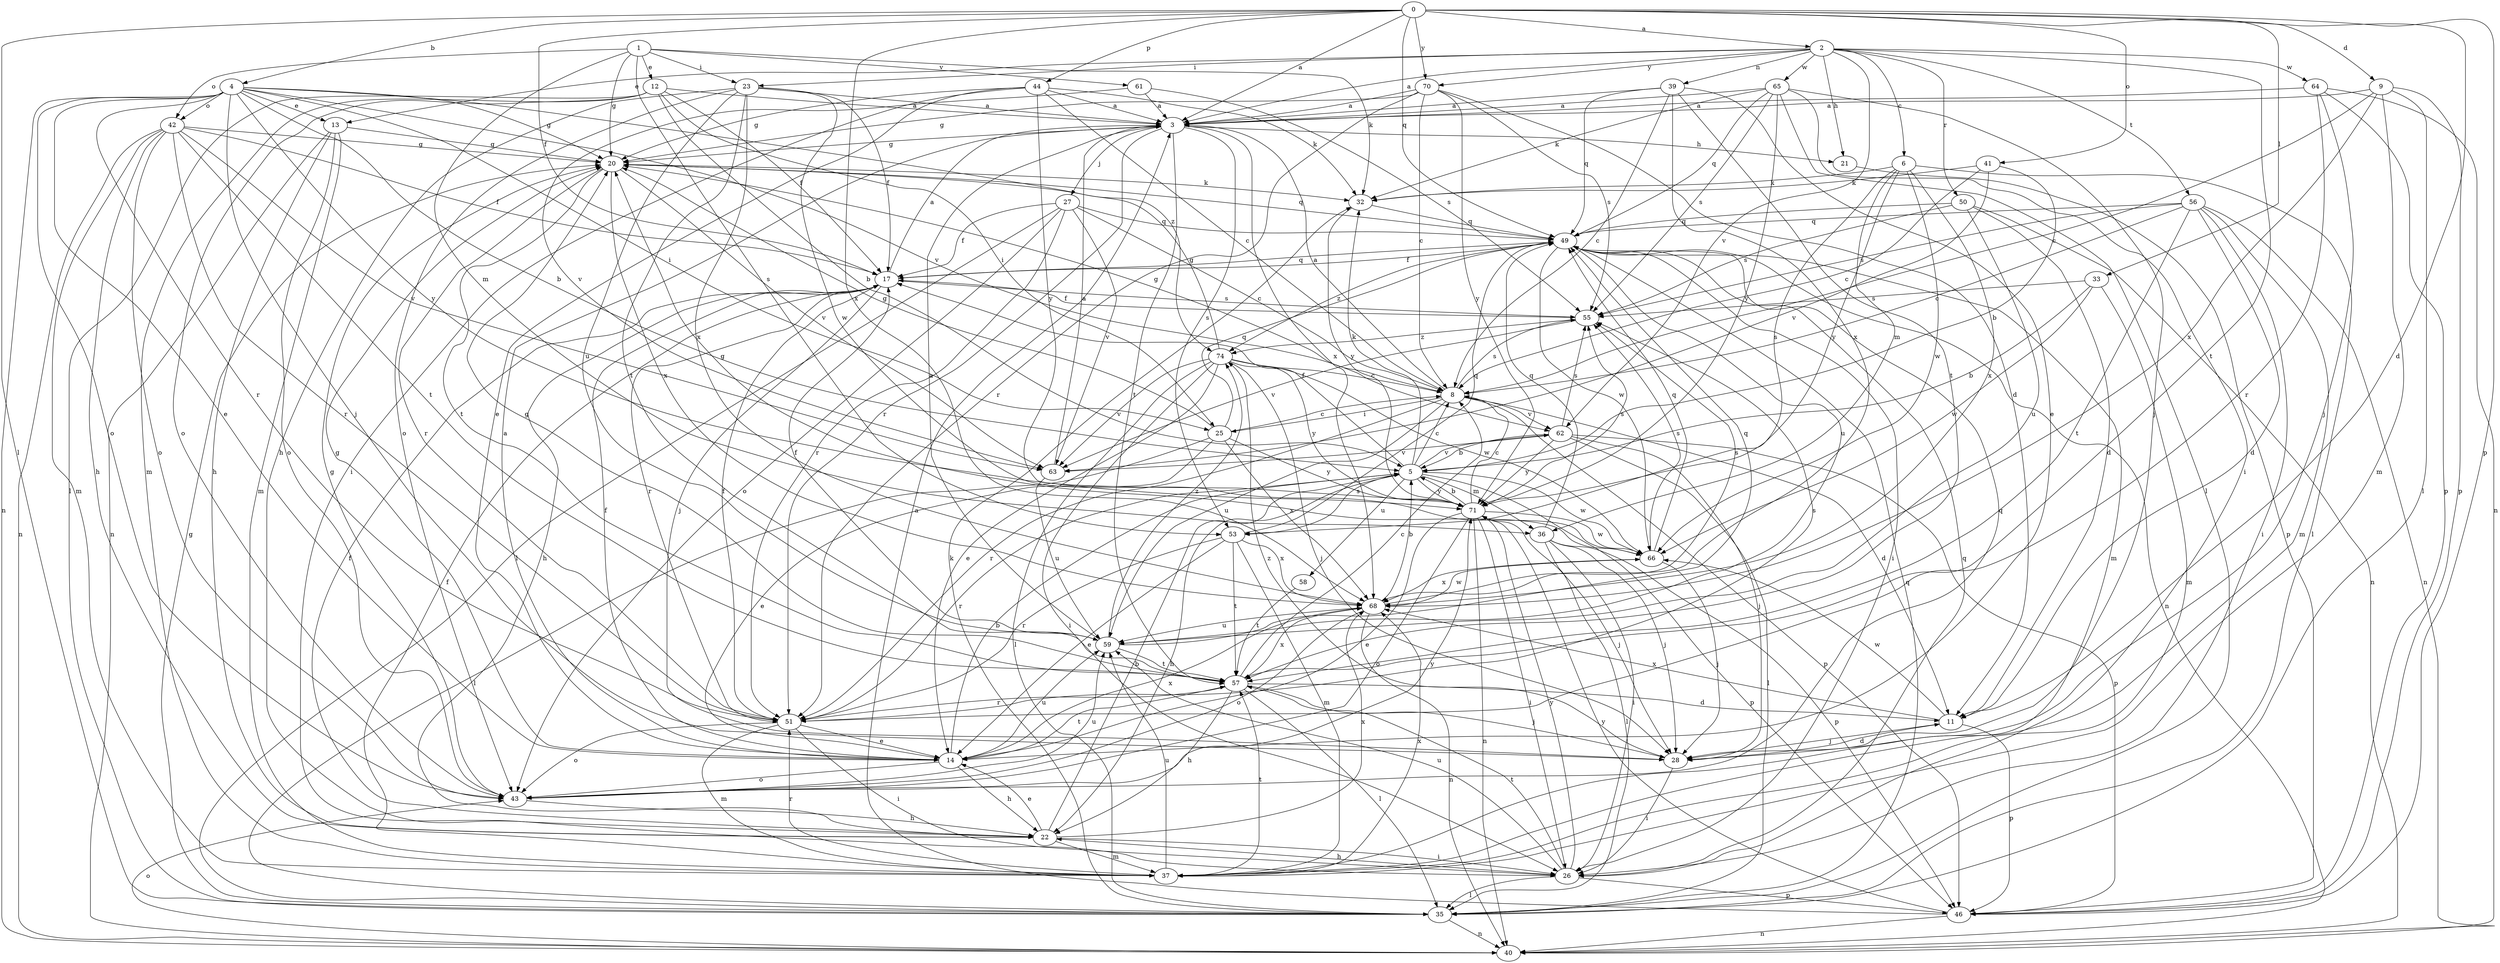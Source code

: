 strict digraph  {
0;
1;
2;
3;
4;
5;
6;
8;
9;
11;
12;
13;
14;
17;
20;
21;
22;
23;
25;
26;
27;
28;
32;
33;
35;
36;
37;
39;
40;
41;
42;
43;
44;
46;
49;
50;
51;
53;
55;
56;
57;
58;
59;
61;
62;
63;
64;
65;
66;
68;
70;
71;
74;
0 -> 2  [label=a];
0 -> 3  [label=a];
0 -> 4  [label=b];
0 -> 9  [label=d];
0 -> 11  [label=d];
0 -> 17  [label=f];
0 -> 33  [label=l];
0 -> 35  [label=l];
0 -> 41  [label=o];
0 -> 44  [label=p];
0 -> 46  [label=p];
0 -> 49  [label=q];
0 -> 68  [label=x];
0 -> 70  [label=y];
1 -> 12  [label=e];
1 -> 20  [label=g];
1 -> 23  [label=i];
1 -> 32  [label=k];
1 -> 36  [label=m];
1 -> 42  [label=o];
1 -> 53  [label=s];
1 -> 61  [label=v];
2 -> 3  [label=a];
2 -> 6  [label=c];
2 -> 13  [label=e];
2 -> 21  [label=h];
2 -> 23  [label=i];
2 -> 39  [label=n];
2 -> 50  [label=r];
2 -> 56  [label=t];
2 -> 57  [label=t];
2 -> 62  [label=v];
2 -> 64  [label=w];
2 -> 65  [label=w];
2 -> 70  [label=y];
3 -> 20  [label=g];
3 -> 21  [label=h];
3 -> 27  [label=j];
3 -> 51  [label=r];
3 -> 53  [label=s];
3 -> 57  [label=t];
3 -> 68  [label=x];
4 -> 5  [label=b];
4 -> 13  [label=e];
4 -> 14  [label=e];
4 -> 20  [label=g];
4 -> 25  [label=i];
4 -> 28  [label=j];
4 -> 40  [label=n];
4 -> 42  [label=o];
4 -> 43  [label=o];
4 -> 51  [label=r];
4 -> 62  [label=v];
4 -> 71  [label=y];
4 -> 74  [label=z];
5 -> 8  [label=c];
5 -> 17  [label=f];
5 -> 22  [label=h];
5 -> 32  [label=k];
5 -> 36  [label=m];
5 -> 46  [label=p];
5 -> 51  [label=r];
5 -> 53  [label=s];
5 -> 58  [label=u];
5 -> 62  [label=v];
5 -> 66  [label=w];
5 -> 71  [label=y];
6 -> 32  [label=k];
6 -> 35  [label=l];
6 -> 36  [label=m];
6 -> 53  [label=s];
6 -> 66  [label=w];
6 -> 68  [label=x];
6 -> 71  [label=y];
8 -> 3  [label=a];
8 -> 11  [label=d];
8 -> 20  [label=g];
8 -> 25  [label=i];
8 -> 46  [label=p];
8 -> 51  [label=r];
8 -> 55  [label=s];
8 -> 59  [label=u];
8 -> 62  [label=v];
9 -> 3  [label=a];
9 -> 8  [label=c];
9 -> 35  [label=l];
9 -> 37  [label=m];
9 -> 46  [label=p];
9 -> 68  [label=x];
11 -> 28  [label=j];
11 -> 46  [label=p];
11 -> 66  [label=w];
11 -> 68  [label=x];
12 -> 3  [label=a];
12 -> 5  [label=b];
12 -> 17  [label=f];
12 -> 25  [label=i];
12 -> 35  [label=l];
12 -> 37  [label=m];
12 -> 43  [label=o];
13 -> 20  [label=g];
13 -> 22  [label=h];
13 -> 37  [label=m];
13 -> 40  [label=n];
13 -> 43  [label=o];
14 -> 3  [label=a];
14 -> 5  [label=b];
14 -> 17  [label=f];
14 -> 20  [label=g];
14 -> 22  [label=h];
14 -> 43  [label=o];
14 -> 57  [label=t];
14 -> 59  [label=u];
14 -> 68  [label=x];
17 -> 3  [label=a];
17 -> 22  [label=h];
17 -> 28  [label=j];
17 -> 49  [label=q];
17 -> 51  [label=r];
17 -> 55  [label=s];
20 -> 32  [label=k];
20 -> 49  [label=q];
20 -> 51  [label=r];
20 -> 57  [label=t];
20 -> 63  [label=v];
20 -> 68  [label=x];
21 -> 46  [label=p];
22 -> 5  [label=b];
22 -> 14  [label=e];
22 -> 17  [label=f];
22 -> 26  [label=i];
22 -> 37  [label=m];
22 -> 68  [label=x];
23 -> 3  [label=a];
23 -> 17  [label=f];
23 -> 22  [label=h];
23 -> 43  [label=o];
23 -> 57  [label=t];
23 -> 59  [label=u];
23 -> 66  [label=w];
23 -> 68  [label=x];
25 -> 8  [label=c];
25 -> 14  [label=e];
25 -> 20  [label=g];
25 -> 35  [label=l];
25 -> 49  [label=q];
25 -> 68  [label=x];
25 -> 71  [label=y];
26 -> 22  [label=h];
26 -> 35  [label=l];
26 -> 46  [label=p];
26 -> 49  [label=q];
26 -> 57  [label=t];
26 -> 59  [label=u];
26 -> 71  [label=y];
27 -> 8  [label=c];
27 -> 17  [label=f];
27 -> 35  [label=l];
27 -> 43  [label=o];
27 -> 49  [label=q];
27 -> 51  [label=r];
27 -> 63  [label=v];
28 -> 11  [label=d];
28 -> 26  [label=i];
28 -> 74  [label=z];
32 -> 49  [label=q];
32 -> 71  [label=y];
33 -> 5  [label=b];
33 -> 37  [label=m];
33 -> 55  [label=s];
33 -> 66  [label=w];
35 -> 20  [label=g];
35 -> 32  [label=k];
35 -> 40  [label=n];
35 -> 49  [label=q];
36 -> 26  [label=i];
36 -> 28  [label=j];
36 -> 35  [label=l];
36 -> 46  [label=p];
36 -> 49  [label=q];
37 -> 17  [label=f];
37 -> 51  [label=r];
37 -> 57  [label=t];
37 -> 59  [label=u];
37 -> 68  [label=x];
39 -> 3  [label=a];
39 -> 8  [label=c];
39 -> 14  [label=e];
39 -> 49  [label=q];
39 -> 57  [label=t];
39 -> 68  [label=x];
40 -> 43  [label=o];
41 -> 5  [label=b];
41 -> 8  [label=c];
41 -> 32  [label=k];
41 -> 63  [label=v];
42 -> 17  [label=f];
42 -> 20  [label=g];
42 -> 22  [label=h];
42 -> 37  [label=m];
42 -> 40  [label=n];
42 -> 43  [label=o];
42 -> 51  [label=r];
42 -> 57  [label=t];
42 -> 63  [label=v];
43 -> 20  [label=g];
43 -> 22  [label=h];
43 -> 49  [label=q];
43 -> 59  [label=u];
43 -> 71  [label=y];
44 -> 3  [label=a];
44 -> 8  [label=c];
44 -> 14  [label=e];
44 -> 20  [label=g];
44 -> 26  [label=i];
44 -> 32  [label=k];
44 -> 71  [label=y];
46 -> 3  [label=a];
46 -> 40  [label=n];
46 -> 71  [label=y];
49 -> 17  [label=f];
49 -> 26  [label=i];
49 -> 37  [label=m];
49 -> 40  [label=n];
49 -> 59  [label=u];
49 -> 66  [label=w];
49 -> 74  [label=z];
50 -> 11  [label=d];
50 -> 40  [label=n];
50 -> 49  [label=q];
50 -> 55  [label=s];
50 -> 59  [label=u];
51 -> 14  [label=e];
51 -> 17  [label=f];
51 -> 26  [label=i];
51 -> 37  [label=m];
51 -> 43  [label=o];
51 -> 55  [label=s];
53 -> 14  [label=e];
53 -> 37  [label=m];
53 -> 49  [label=q];
53 -> 51  [label=r];
53 -> 57  [label=t];
53 -> 68  [label=x];
55 -> 17  [label=f];
55 -> 63  [label=v];
55 -> 74  [label=z];
56 -> 8  [label=c];
56 -> 11  [label=d];
56 -> 26  [label=i];
56 -> 37  [label=m];
56 -> 40  [label=n];
56 -> 49  [label=q];
56 -> 55  [label=s];
56 -> 57  [label=t];
57 -> 8  [label=c];
57 -> 11  [label=d];
57 -> 20  [label=g];
57 -> 22  [label=h];
57 -> 28  [label=j];
57 -> 35  [label=l];
57 -> 51  [label=r];
57 -> 68  [label=x];
58 -> 57  [label=t];
59 -> 3  [label=a];
59 -> 17  [label=f];
59 -> 49  [label=q];
59 -> 57  [label=t];
59 -> 74  [label=z];
61 -> 3  [label=a];
61 -> 55  [label=s];
61 -> 63  [label=v];
62 -> 5  [label=b];
62 -> 28  [label=j];
62 -> 35  [label=l];
62 -> 46  [label=p];
62 -> 55  [label=s];
62 -> 63  [label=v];
62 -> 71  [label=y];
63 -> 3  [label=a];
63 -> 59  [label=u];
64 -> 3  [label=a];
64 -> 28  [label=j];
64 -> 40  [label=n];
64 -> 46  [label=p];
64 -> 51  [label=r];
65 -> 3  [label=a];
65 -> 26  [label=i];
65 -> 28  [label=j];
65 -> 32  [label=k];
65 -> 35  [label=l];
65 -> 49  [label=q];
65 -> 55  [label=s];
65 -> 71  [label=y];
66 -> 20  [label=g];
66 -> 28  [label=j];
66 -> 49  [label=q];
66 -> 55  [label=s];
66 -> 68  [label=x];
68 -> 5  [label=b];
68 -> 40  [label=n];
68 -> 43  [label=o];
68 -> 55  [label=s];
68 -> 59  [label=u];
68 -> 66  [label=w];
70 -> 3  [label=a];
70 -> 8  [label=c];
70 -> 11  [label=d];
70 -> 20  [label=g];
70 -> 51  [label=r];
70 -> 55  [label=s];
70 -> 71  [label=y];
71 -> 5  [label=b];
71 -> 8  [label=c];
71 -> 14  [label=e];
71 -> 26  [label=i];
71 -> 28  [label=j];
71 -> 40  [label=n];
71 -> 43  [label=o];
71 -> 55  [label=s];
71 -> 66  [label=w];
74 -> 8  [label=c];
74 -> 14  [label=e];
74 -> 20  [label=g];
74 -> 26  [label=i];
74 -> 28  [label=j];
74 -> 35  [label=l];
74 -> 63  [label=v];
74 -> 66  [label=w];
74 -> 71  [label=y];
}
